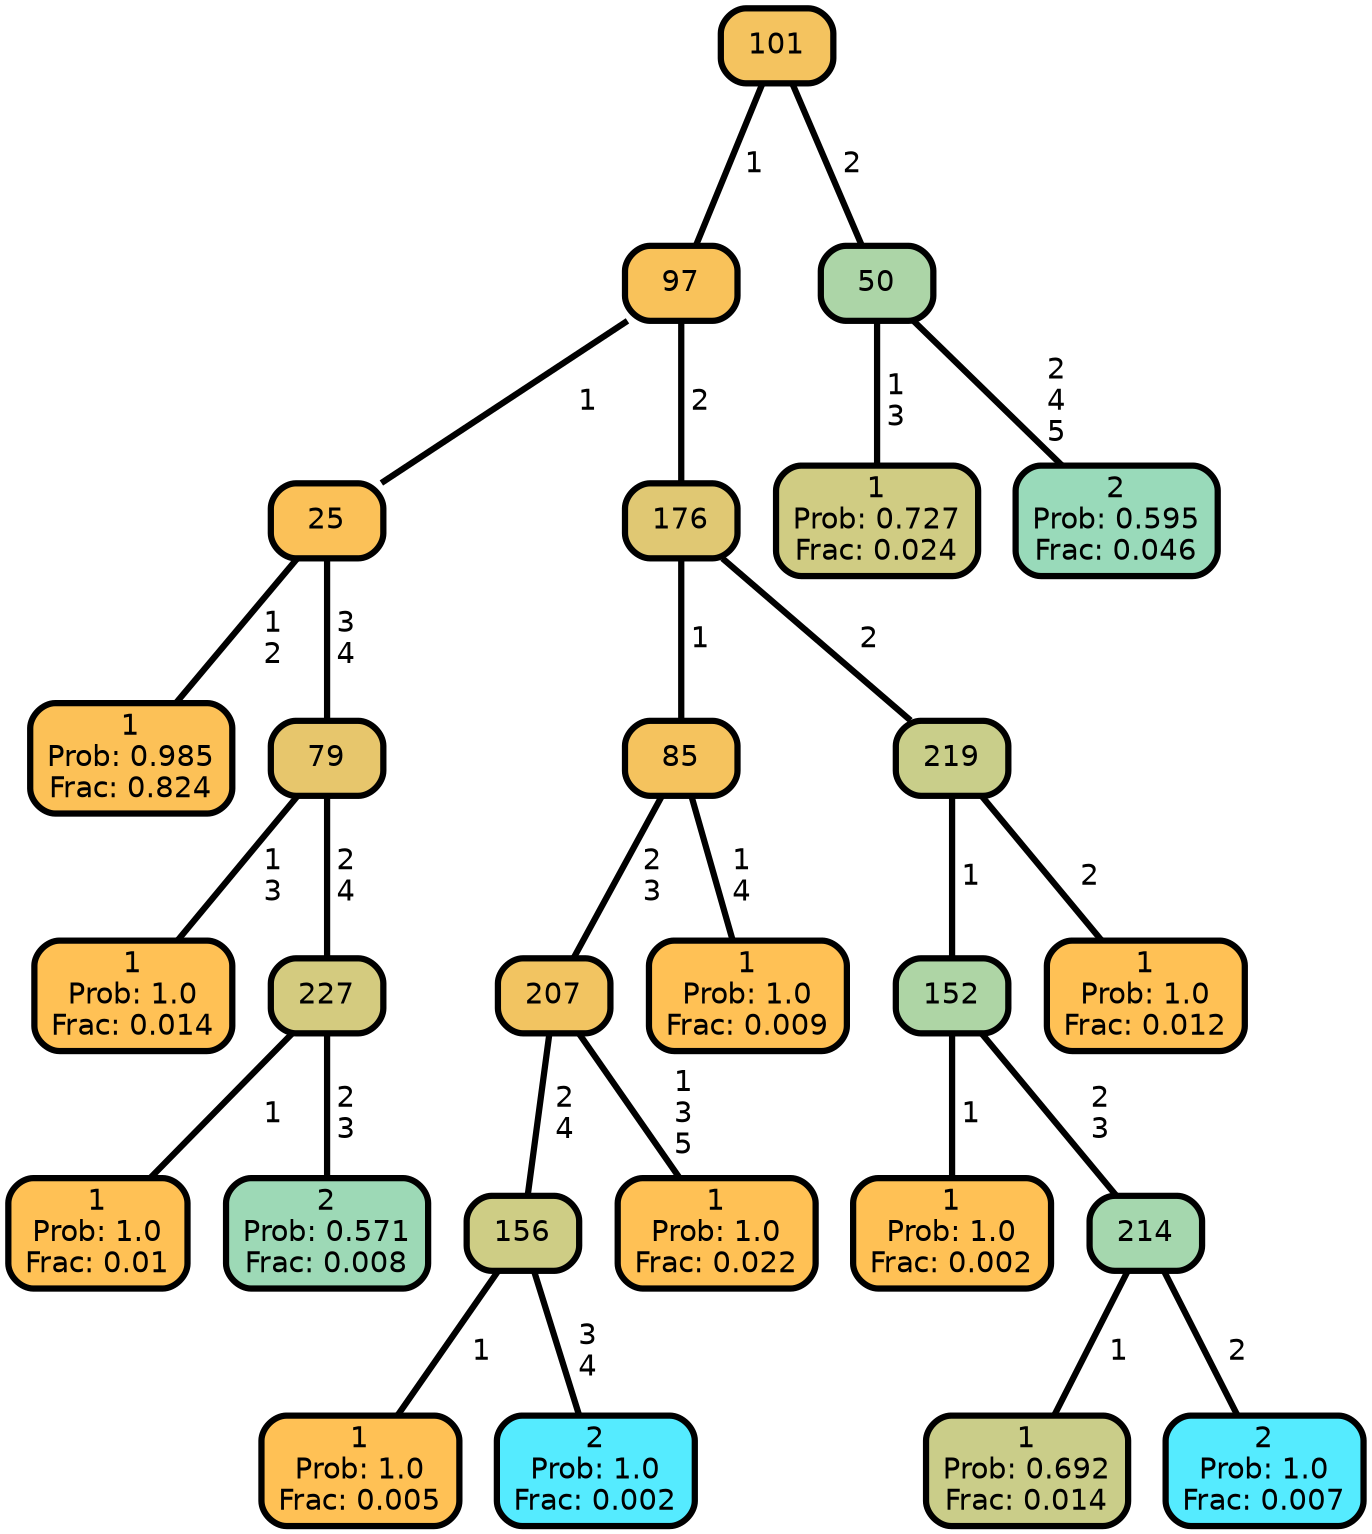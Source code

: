 graph Tree {
node [shape=box, style="filled, rounded",color="black",penwidth="3",fontcolor="black",                 fontname=helvetica] ;
graph [ranksep="0 equally", splines=straight,                 bgcolor=transparent, dpi=200] ;
edge [fontname=helvetica, color=black] ;
0 [label="1
Prob: 0.985
Frac: 0.824", fillcolor="#fcc157"] ;
1 [label="25", fillcolor="#fbc158"] ;
2 [label="1
Prob: 1.0
Frac: 0.014", fillcolor="#ffc155"] ;
3 [label="79", fillcolor="#e7c66c"] ;
4 [label="1
Prob: 1.0
Frac: 0.01", fillcolor="#ffc155"] ;
5 [label="227", fillcolor="#d4cb7f"] ;
6 [label="2
Prob: 0.571
Frac: 0.008", fillcolor="#9dd9b6"] ;
7 [label="97", fillcolor="#f9c25a"] ;
8 [label="1
Prob: 1.0
Frac: 0.005", fillcolor="#ffc155"] ;
9 [label="156", fillcolor="#cecd85"] ;
10 [label="2
Prob: 1.0
Frac: 0.002", fillcolor="#55ebff"] ;
11 [label="207", fillcolor="#f2c461"] ;
12 [label="1
Prob: 1.0
Frac: 0.022", fillcolor="#ffc155"] ;
13 [label="85", fillcolor="#f5c35e"] ;
14 [label="1
Prob: 1.0
Frac: 0.009", fillcolor="#ffc155"] ;
15 [label="176", fillcolor="#e0c873"] ;
16 [label="1
Prob: 1.0
Frac: 0.002", fillcolor="#ffc155"] ;
17 [label="152", fillcolor="#aed5a5"] ;
18 [label="1
Prob: 0.692
Frac: 0.014", fillcolor="#cacd89"] ;
19 [label="214", fillcolor="#a5d7ae"] ;
20 [label="2
Prob: 1.0
Frac: 0.007", fillcolor="#55ebff"] ;
21 [label="219", fillcolor="#c9ce8a"] ;
22 [label="1
Prob: 1.0
Frac: 0.012", fillcolor="#ffc155"] ;
23 [label="101", fillcolor="#f4c35f"] ;
24 [label="1
Prob: 0.727
Frac: 0.024", fillcolor="#d0cc83"] ;
25 [label="50", fillcolor="#acd5a7"] ;
26 [label="2
Prob: 0.595
Frac: 0.046", fillcolor="#99daba"] ;
1 -- 0 [label=" 1\n 2",penwidth=3] ;
1 -- 3 [label=" 3\n 4",penwidth=3] ;
3 -- 2 [label=" 1\n 3",penwidth=3] ;
3 -- 5 [label=" 2\n 4",penwidth=3] ;
5 -- 4 [label=" 1",penwidth=3] ;
5 -- 6 [label=" 2\n 3",penwidth=3] ;
7 -- 1 [label=" 1",penwidth=3] ;
7 -- 15 [label=" 2",penwidth=3] ;
9 -- 8 [label=" 1",penwidth=3] ;
9 -- 10 [label=" 3\n 4",penwidth=3] ;
11 -- 9 [label=" 2\n 4",penwidth=3] ;
11 -- 12 [label=" 1\n 3\n 5",penwidth=3] ;
13 -- 11 [label=" 2\n 3",penwidth=3] ;
13 -- 14 [label=" 1\n 4",penwidth=3] ;
15 -- 13 [label=" 1",penwidth=3] ;
15 -- 21 [label=" 2",penwidth=3] ;
17 -- 16 [label=" 1",penwidth=3] ;
17 -- 19 [label=" 2\n 3",penwidth=3] ;
19 -- 18 [label=" 1",penwidth=3] ;
19 -- 20 [label=" 2",penwidth=3] ;
21 -- 17 [label=" 1",penwidth=3] ;
21 -- 22 [label=" 2",penwidth=3] ;
23 -- 7 [label=" 1",penwidth=3] ;
23 -- 25 [label=" 2",penwidth=3] ;
25 -- 24 [label=" 1\n 3",penwidth=3] ;
25 -- 26 [label=" 2\n 4\n 5",penwidth=3] ;
{rank = same;}}